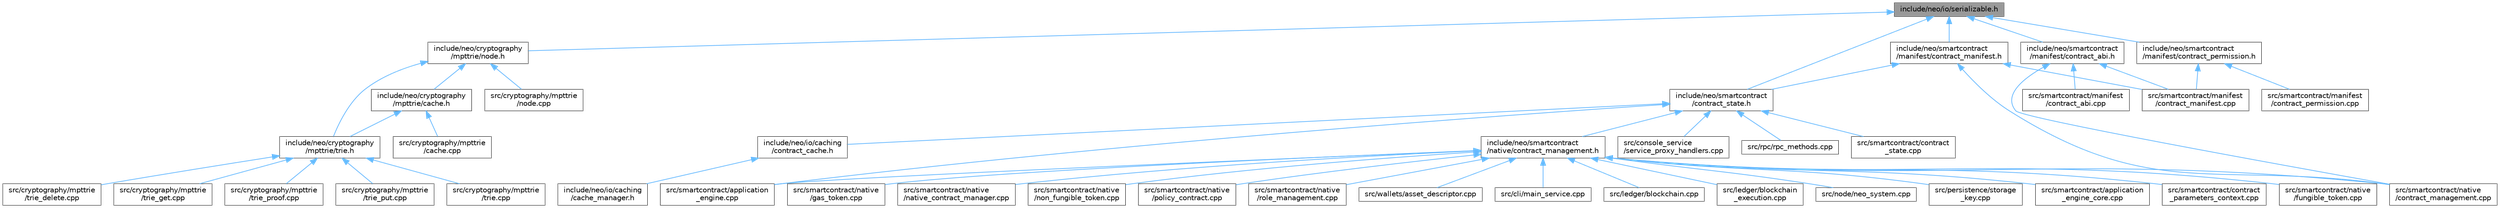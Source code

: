 digraph "include/neo/io/serializable.h"
{
 // LATEX_PDF_SIZE
  bgcolor="transparent";
  edge [fontname=Helvetica,fontsize=10,labelfontname=Helvetica,labelfontsize=10];
  node [fontname=Helvetica,fontsize=10,shape=box,height=0.2,width=0.4];
  Node1 [id="Node000001",label="include/neo/io/serializable.h",height=0.2,width=0.4,color="gray40", fillcolor="grey60", style="filled", fontcolor="black",tooltip=" "];
  Node1 -> Node2 [id="edge47_Node000001_Node000002",dir="back",color="steelblue1",style="solid",tooltip=" "];
  Node2 [id="Node000002",label="include/neo/cryptography\l/mpttrie/node.h",height=0.2,width=0.4,color="grey40", fillcolor="white", style="filled",URL="$node_8h.html",tooltip=" "];
  Node2 -> Node3 [id="edge48_Node000002_Node000003",dir="back",color="steelblue1",style="solid",tooltip=" "];
  Node3 [id="Node000003",label="include/neo/cryptography\l/mpttrie/cache.h",height=0.2,width=0.4,color="grey40", fillcolor="white", style="filled",URL="$cryptography_2mpttrie_2cache_8h.html",tooltip=" "];
  Node3 -> Node4 [id="edge49_Node000003_Node000004",dir="back",color="steelblue1",style="solid",tooltip=" "];
  Node4 [id="Node000004",label="include/neo/cryptography\l/mpttrie/trie.h",height=0.2,width=0.4,color="grey40", fillcolor="white", style="filled",URL="$trie_8h.html",tooltip=" "];
  Node4 -> Node5 [id="edge50_Node000004_Node000005",dir="back",color="steelblue1",style="solid",tooltip=" "];
  Node5 [id="Node000005",label="src/cryptography/mpttrie\l/trie.cpp",height=0.2,width=0.4,color="grey40", fillcolor="white", style="filled",URL="$trie_8cpp.html",tooltip=" "];
  Node4 -> Node6 [id="edge51_Node000004_Node000006",dir="back",color="steelblue1",style="solid",tooltip=" "];
  Node6 [id="Node000006",label="src/cryptography/mpttrie\l/trie_delete.cpp",height=0.2,width=0.4,color="grey40", fillcolor="white", style="filled",URL="$trie__delete_8cpp.html",tooltip=" "];
  Node4 -> Node7 [id="edge52_Node000004_Node000007",dir="back",color="steelblue1",style="solid",tooltip=" "];
  Node7 [id="Node000007",label="src/cryptography/mpttrie\l/trie_get.cpp",height=0.2,width=0.4,color="grey40", fillcolor="white", style="filled",URL="$trie__get_8cpp.html",tooltip=" "];
  Node4 -> Node8 [id="edge53_Node000004_Node000008",dir="back",color="steelblue1",style="solid",tooltip=" "];
  Node8 [id="Node000008",label="src/cryptography/mpttrie\l/trie_proof.cpp",height=0.2,width=0.4,color="grey40", fillcolor="white", style="filled",URL="$trie__proof_8cpp.html",tooltip=" "];
  Node4 -> Node9 [id="edge54_Node000004_Node000009",dir="back",color="steelblue1",style="solid",tooltip=" "];
  Node9 [id="Node000009",label="src/cryptography/mpttrie\l/trie_put.cpp",height=0.2,width=0.4,color="grey40", fillcolor="white", style="filled",URL="$trie__put_8cpp.html",tooltip=" "];
  Node3 -> Node10 [id="edge55_Node000003_Node000010",dir="back",color="steelblue1",style="solid",tooltip=" "];
  Node10 [id="Node000010",label="src/cryptography/mpttrie\l/cache.cpp",height=0.2,width=0.4,color="grey40", fillcolor="white", style="filled",URL="$cache_8cpp.html",tooltip=" "];
  Node2 -> Node4 [id="edge56_Node000002_Node000004",dir="back",color="steelblue1",style="solid",tooltip=" "];
  Node2 -> Node11 [id="edge57_Node000002_Node000011",dir="back",color="steelblue1",style="solid",tooltip=" "];
  Node11 [id="Node000011",label="src/cryptography/mpttrie\l/node.cpp",height=0.2,width=0.4,color="grey40", fillcolor="white", style="filled",URL="$node_8cpp.html",tooltip=" "];
  Node1 -> Node12 [id="edge58_Node000001_Node000012",dir="back",color="steelblue1",style="solid",tooltip=" "];
  Node12 [id="Node000012",label="include/neo/smartcontract\l/contract_state.h",height=0.2,width=0.4,color="grey40", fillcolor="white", style="filled",URL="$contract__state_8h.html",tooltip=" "];
  Node12 -> Node13 [id="edge59_Node000012_Node000013",dir="back",color="steelblue1",style="solid",tooltip=" "];
  Node13 [id="Node000013",label="include/neo/io/caching\l/contract_cache.h",height=0.2,width=0.4,color="grey40", fillcolor="white", style="filled",URL="$contract__cache_8h.html",tooltip=" "];
  Node13 -> Node14 [id="edge60_Node000013_Node000014",dir="back",color="steelblue1",style="solid",tooltip=" "];
  Node14 [id="Node000014",label="include/neo/io/caching\l/cache_manager.h",height=0.2,width=0.4,color="grey40", fillcolor="white", style="filled",URL="$cache__manager_8h.html",tooltip=" "];
  Node12 -> Node15 [id="edge61_Node000012_Node000015",dir="back",color="steelblue1",style="solid",tooltip=" "];
  Node15 [id="Node000015",label="include/neo/smartcontract\l/native/contract_management.h",height=0.2,width=0.4,color="grey40", fillcolor="white", style="filled",URL="$contract__management_8h.html",tooltip=" "];
  Node15 -> Node16 [id="edge62_Node000015_Node000016",dir="back",color="steelblue1",style="solid",tooltip=" "];
  Node16 [id="Node000016",label="src/cli/main_service.cpp",height=0.2,width=0.4,color="grey40", fillcolor="white", style="filled",URL="$main__service_8cpp.html",tooltip=" "];
  Node15 -> Node17 [id="edge63_Node000015_Node000017",dir="back",color="steelblue1",style="solid",tooltip=" "];
  Node17 [id="Node000017",label="src/ledger/blockchain.cpp",height=0.2,width=0.4,color="grey40", fillcolor="white", style="filled",URL="$blockchain_8cpp.html",tooltip=" "];
  Node15 -> Node18 [id="edge64_Node000015_Node000018",dir="back",color="steelblue1",style="solid",tooltip=" "];
  Node18 [id="Node000018",label="src/ledger/blockchain\l_execution.cpp",height=0.2,width=0.4,color="grey40", fillcolor="white", style="filled",URL="$blockchain__execution_8cpp.html",tooltip=" "];
  Node15 -> Node19 [id="edge65_Node000015_Node000019",dir="back",color="steelblue1",style="solid",tooltip=" "];
  Node19 [id="Node000019",label="src/node/neo_system.cpp",height=0.2,width=0.4,color="grey40", fillcolor="white", style="filled",URL="$node_2neo__system_8cpp.html",tooltip=" "];
  Node15 -> Node20 [id="edge66_Node000015_Node000020",dir="back",color="steelblue1",style="solid",tooltip=" "];
  Node20 [id="Node000020",label="src/persistence/storage\l_key.cpp",height=0.2,width=0.4,color="grey40", fillcolor="white", style="filled",URL="$storage__key_8cpp.html",tooltip=" "];
  Node15 -> Node21 [id="edge67_Node000015_Node000021",dir="back",color="steelblue1",style="solid",tooltip=" "];
  Node21 [id="Node000021",label="src/smartcontract/application\l_engine.cpp",height=0.2,width=0.4,color="grey40", fillcolor="white", style="filled",URL="$application__engine_8cpp.html",tooltip=" "];
  Node15 -> Node22 [id="edge68_Node000015_Node000022",dir="back",color="steelblue1",style="solid",tooltip=" "];
  Node22 [id="Node000022",label="src/smartcontract/application\l_engine_core.cpp",height=0.2,width=0.4,color="grey40", fillcolor="white", style="filled",URL="$application__engine__core_8cpp.html",tooltip=" "];
  Node15 -> Node23 [id="edge69_Node000015_Node000023",dir="back",color="steelblue1",style="solid",tooltip=" "];
  Node23 [id="Node000023",label="src/smartcontract/contract\l_parameters_context.cpp",height=0.2,width=0.4,color="grey40", fillcolor="white", style="filled",URL="$contract__parameters__context_8cpp.html",tooltip=" "];
  Node15 -> Node24 [id="edge70_Node000015_Node000024",dir="back",color="steelblue1",style="solid",tooltip=" "];
  Node24 [id="Node000024",label="src/smartcontract/native\l/contract_management.cpp",height=0.2,width=0.4,color="grey40", fillcolor="white", style="filled",URL="$contract__management_8cpp.html",tooltip=" "];
  Node15 -> Node25 [id="edge71_Node000015_Node000025",dir="back",color="steelblue1",style="solid",tooltip=" "];
  Node25 [id="Node000025",label="src/smartcontract/native\l/fungible_token.cpp",height=0.2,width=0.4,color="grey40", fillcolor="white", style="filled",URL="$fungible__token_8cpp.html",tooltip=" "];
  Node15 -> Node26 [id="edge72_Node000015_Node000026",dir="back",color="steelblue1",style="solid",tooltip=" "];
  Node26 [id="Node000026",label="src/smartcontract/native\l/gas_token.cpp",height=0.2,width=0.4,color="grey40", fillcolor="white", style="filled",URL="$gas__token_8cpp.html",tooltip=" "];
  Node15 -> Node27 [id="edge73_Node000015_Node000027",dir="back",color="steelblue1",style="solid",tooltip=" "];
  Node27 [id="Node000027",label="src/smartcontract/native\l/native_contract_manager.cpp",height=0.2,width=0.4,color="grey40", fillcolor="white", style="filled",URL="$native__contract__manager_8cpp.html",tooltip=" "];
  Node15 -> Node28 [id="edge74_Node000015_Node000028",dir="back",color="steelblue1",style="solid",tooltip=" "];
  Node28 [id="Node000028",label="src/smartcontract/native\l/non_fungible_token.cpp",height=0.2,width=0.4,color="grey40", fillcolor="white", style="filled",URL="$non__fungible__token_8cpp.html",tooltip=" "];
  Node15 -> Node29 [id="edge75_Node000015_Node000029",dir="back",color="steelblue1",style="solid",tooltip=" "];
  Node29 [id="Node000029",label="src/smartcontract/native\l/policy_contract.cpp",height=0.2,width=0.4,color="grey40", fillcolor="white", style="filled",URL="$policy__contract_8cpp.html",tooltip=" "];
  Node15 -> Node30 [id="edge76_Node000015_Node000030",dir="back",color="steelblue1",style="solid",tooltip=" "];
  Node30 [id="Node000030",label="src/smartcontract/native\l/role_management.cpp",height=0.2,width=0.4,color="grey40", fillcolor="white", style="filled",URL="$role__management_8cpp.html",tooltip=" "];
  Node15 -> Node31 [id="edge77_Node000015_Node000031",dir="back",color="steelblue1",style="solid",tooltip=" "];
  Node31 [id="Node000031",label="src/wallets/asset_descriptor.cpp",height=0.2,width=0.4,color="grey40", fillcolor="white", style="filled",URL="$asset__descriptor_8cpp.html",tooltip=" "];
  Node12 -> Node32 [id="edge78_Node000012_Node000032",dir="back",color="steelblue1",style="solid",tooltip=" "];
  Node32 [id="Node000032",label="src/console_service\l/service_proxy_handlers.cpp",height=0.2,width=0.4,color="grey40", fillcolor="white", style="filled",URL="$service__proxy__handlers_8cpp.html",tooltip=" "];
  Node12 -> Node33 [id="edge79_Node000012_Node000033",dir="back",color="steelblue1",style="solid",tooltip=" "];
  Node33 [id="Node000033",label="src/rpc/rpc_methods.cpp",height=0.2,width=0.4,color="grey40", fillcolor="white", style="filled",URL="$rpc__methods_8cpp.html",tooltip=" "];
  Node12 -> Node21 [id="edge80_Node000012_Node000021",dir="back",color="steelblue1",style="solid",tooltip=" "];
  Node12 -> Node34 [id="edge81_Node000012_Node000034",dir="back",color="steelblue1",style="solid",tooltip=" "];
  Node34 [id="Node000034",label="src/smartcontract/contract\l_state.cpp",height=0.2,width=0.4,color="grey40", fillcolor="white", style="filled",URL="$contract__state_8cpp.html",tooltip=" "];
  Node1 -> Node35 [id="edge82_Node000001_Node000035",dir="back",color="steelblue1",style="solid",tooltip=" "];
  Node35 [id="Node000035",label="include/neo/smartcontract\l/manifest/contract_abi.h",height=0.2,width=0.4,color="grey40", fillcolor="white", style="filled",URL="$contract__abi_8h.html",tooltip=" "];
  Node35 -> Node36 [id="edge83_Node000035_Node000036",dir="back",color="steelblue1",style="solid",tooltip=" "];
  Node36 [id="Node000036",label="src/smartcontract/manifest\l/contract_abi.cpp",height=0.2,width=0.4,color="grey40", fillcolor="white", style="filled",URL="$contract__abi_8cpp.html",tooltip=" "];
  Node35 -> Node37 [id="edge84_Node000035_Node000037",dir="back",color="steelblue1",style="solid",tooltip=" "];
  Node37 [id="Node000037",label="src/smartcontract/manifest\l/contract_manifest.cpp",height=0.2,width=0.4,color="grey40", fillcolor="white", style="filled",URL="$contract__manifest_8cpp.html",tooltip=" "];
  Node35 -> Node24 [id="edge85_Node000035_Node000024",dir="back",color="steelblue1",style="solid",tooltip=" "];
  Node1 -> Node38 [id="edge86_Node000001_Node000038",dir="back",color="steelblue1",style="solid",tooltip=" "];
  Node38 [id="Node000038",label="include/neo/smartcontract\l/manifest/contract_manifest.h",height=0.2,width=0.4,color="grey40", fillcolor="white", style="filled",URL="$contract__manifest_8h.html",tooltip=" "];
  Node38 -> Node12 [id="edge87_Node000038_Node000012",dir="back",color="steelblue1",style="solid",tooltip=" "];
  Node38 -> Node37 [id="edge88_Node000038_Node000037",dir="back",color="steelblue1",style="solid",tooltip=" "];
  Node38 -> Node24 [id="edge89_Node000038_Node000024",dir="back",color="steelblue1",style="solid",tooltip=" "];
  Node1 -> Node39 [id="edge90_Node000001_Node000039",dir="back",color="steelblue1",style="solid",tooltip=" "];
  Node39 [id="Node000039",label="include/neo/smartcontract\l/manifest/contract_permission.h",height=0.2,width=0.4,color="grey40", fillcolor="white", style="filled",URL="$contract__permission_8h.html",tooltip=" "];
  Node39 -> Node37 [id="edge91_Node000039_Node000037",dir="back",color="steelblue1",style="solid",tooltip=" "];
  Node39 -> Node40 [id="edge92_Node000039_Node000040",dir="back",color="steelblue1",style="solid",tooltip=" "];
  Node40 [id="Node000040",label="src/smartcontract/manifest\l/contract_permission.cpp",height=0.2,width=0.4,color="grey40", fillcolor="white", style="filled",URL="$contract__permission_8cpp.html",tooltip=" "];
}
